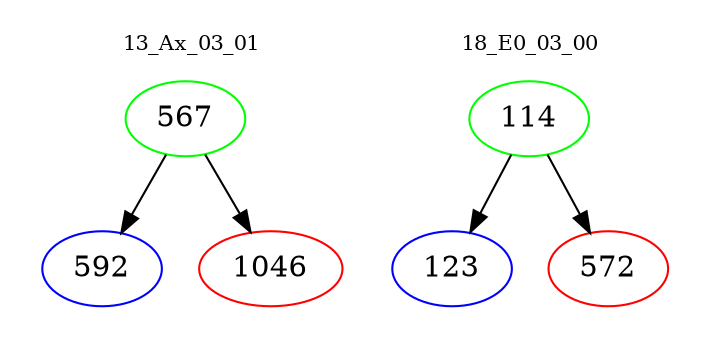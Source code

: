 digraph{
subgraph cluster_0 {
color = white
label = "13_Ax_03_01";
fontsize=10;
T0_567 [label="567", color="green"]
T0_567 -> T0_592 [color="black"]
T0_592 [label="592", color="blue"]
T0_567 -> T0_1046 [color="black"]
T0_1046 [label="1046", color="red"]
}
subgraph cluster_1 {
color = white
label = "18_E0_03_00";
fontsize=10;
T1_114 [label="114", color="green"]
T1_114 -> T1_123 [color="black"]
T1_123 [label="123", color="blue"]
T1_114 -> T1_572 [color="black"]
T1_572 [label="572", color="red"]
}
}
